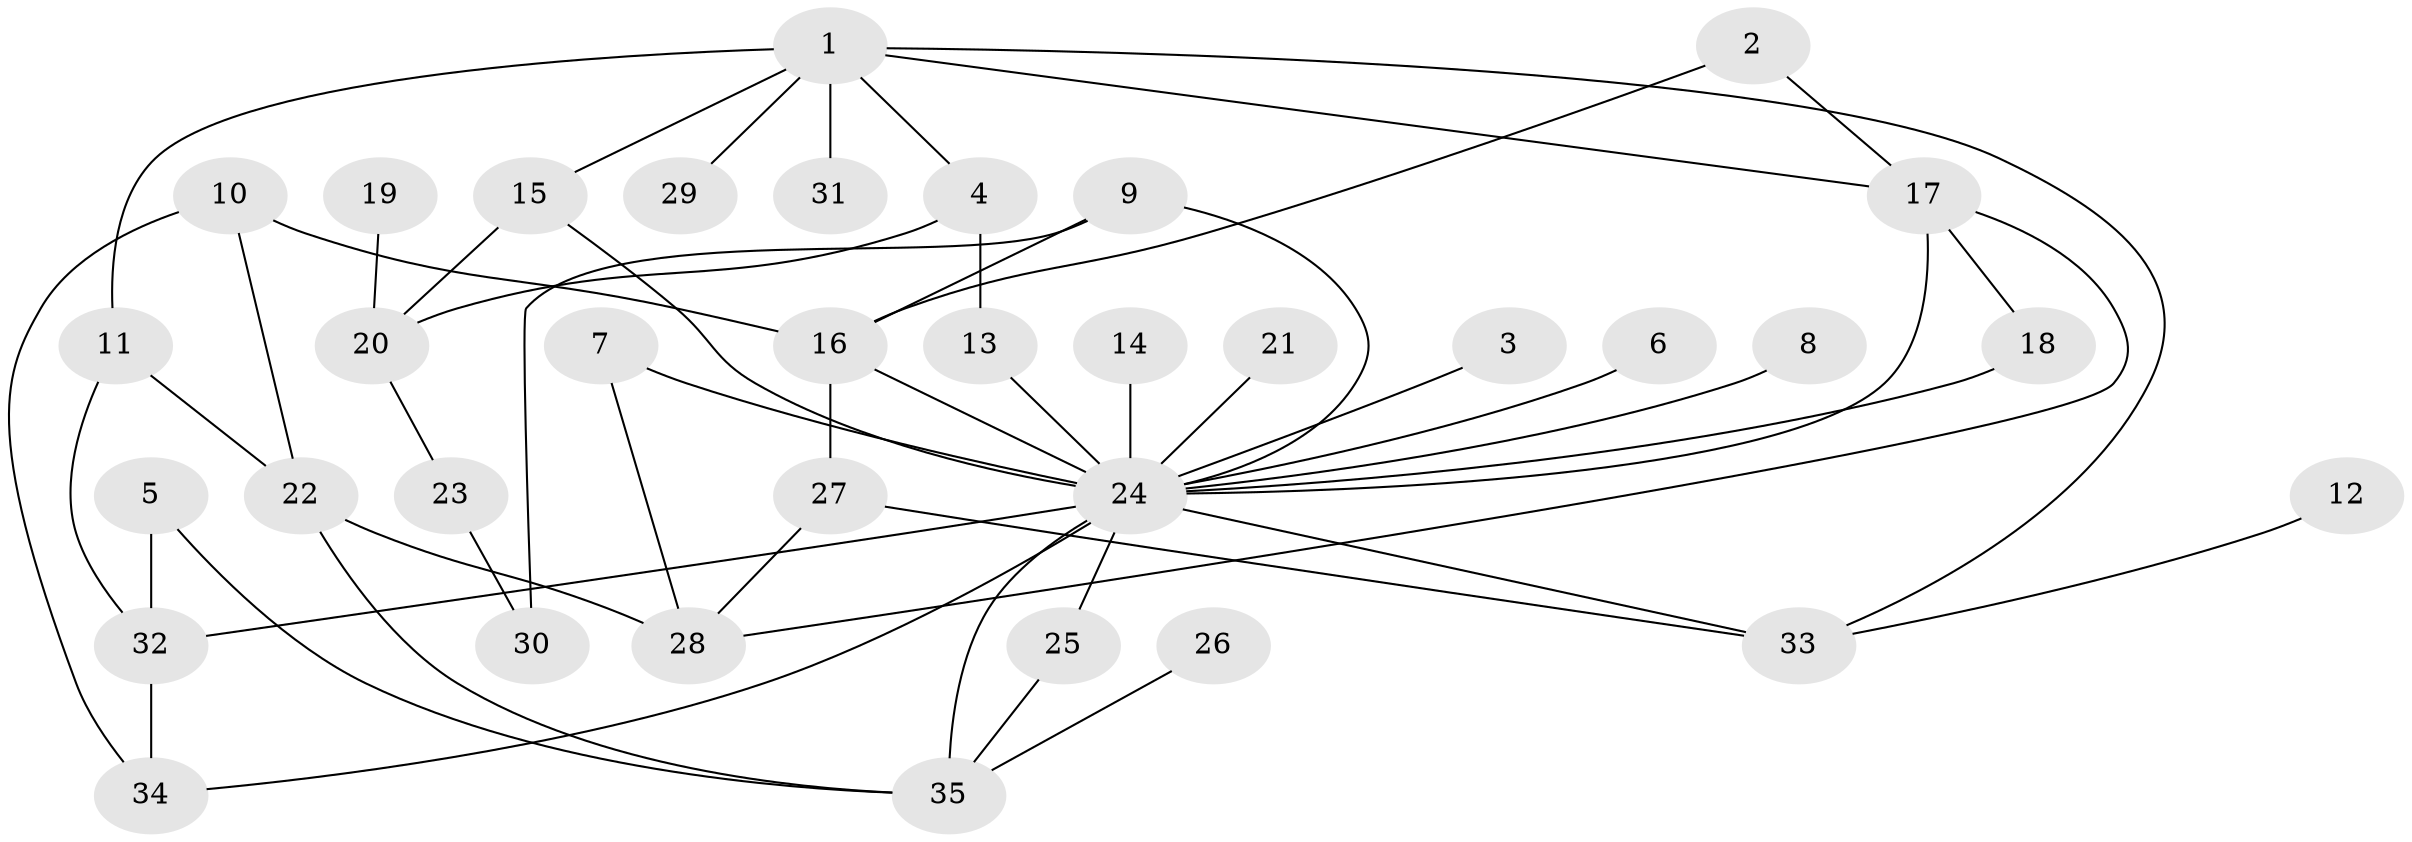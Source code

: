 // original degree distribution, {6: 0.014285714285714285, 5: 0.05714285714285714, 3: 0.18571428571428572, 11: 0.014285714285714285, 2: 0.4, 1: 0.22857142857142856, 4: 0.1}
// Generated by graph-tools (version 1.1) at 2025/49/03/09/25 03:49:20]
// undirected, 35 vertices, 53 edges
graph export_dot {
graph [start="1"]
  node [color=gray90,style=filled];
  1;
  2;
  3;
  4;
  5;
  6;
  7;
  8;
  9;
  10;
  11;
  12;
  13;
  14;
  15;
  16;
  17;
  18;
  19;
  20;
  21;
  22;
  23;
  24;
  25;
  26;
  27;
  28;
  29;
  30;
  31;
  32;
  33;
  34;
  35;
  1 -- 4 [weight=1.0];
  1 -- 11 [weight=1.0];
  1 -- 15 [weight=1.0];
  1 -- 17 [weight=1.0];
  1 -- 29 [weight=1.0];
  1 -- 31 [weight=1.0];
  1 -- 33 [weight=1.0];
  2 -- 16 [weight=1.0];
  2 -- 17 [weight=1.0];
  3 -- 24 [weight=1.0];
  4 -- 13 [weight=1.0];
  4 -- 20 [weight=1.0];
  5 -- 32 [weight=1.0];
  5 -- 35 [weight=1.0];
  6 -- 24 [weight=1.0];
  7 -- 24 [weight=1.0];
  7 -- 28 [weight=1.0];
  8 -- 24 [weight=1.0];
  9 -- 16 [weight=1.0];
  9 -- 24 [weight=1.0];
  9 -- 30 [weight=1.0];
  10 -- 16 [weight=1.0];
  10 -- 22 [weight=1.0];
  10 -- 34 [weight=1.0];
  11 -- 22 [weight=1.0];
  11 -- 32 [weight=1.0];
  12 -- 33 [weight=1.0];
  13 -- 24 [weight=1.0];
  14 -- 24 [weight=1.0];
  15 -- 20 [weight=1.0];
  15 -- 24 [weight=1.0];
  16 -- 24 [weight=1.0];
  16 -- 27 [weight=1.0];
  17 -- 18 [weight=1.0];
  17 -- 24 [weight=1.0];
  17 -- 28 [weight=1.0];
  18 -- 24 [weight=1.0];
  19 -- 20 [weight=1.0];
  20 -- 23 [weight=1.0];
  21 -- 24 [weight=1.0];
  22 -- 28 [weight=1.0];
  22 -- 35 [weight=1.0];
  23 -- 30 [weight=1.0];
  24 -- 25 [weight=1.0];
  24 -- 32 [weight=1.0];
  24 -- 33 [weight=1.0];
  24 -- 34 [weight=1.0];
  24 -- 35 [weight=1.0];
  25 -- 35 [weight=1.0];
  26 -- 35 [weight=1.0];
  27 -- 28 [weight=1.0];
  27 -- 33 [weight=1.0];
  32 -- 34 [weight=1.0];
}
